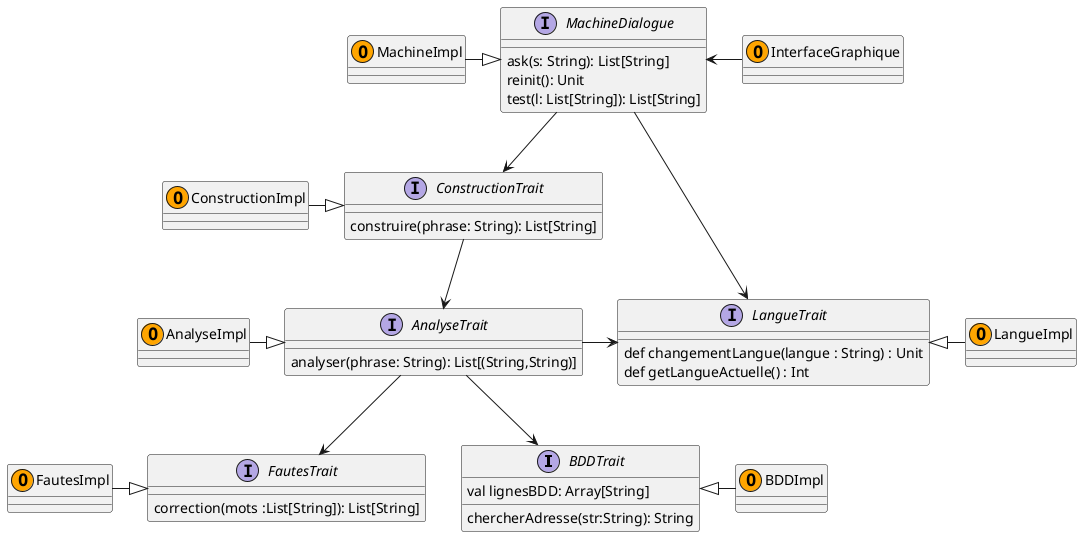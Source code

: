 @startuml Avatar

interface BDDTrait{
	val lignesBDD: Array[String]
	chercherAdresse(str:String): String
}

interface MachineDialogue {
	ask(s: String): List[String]
	reinit(): Unit
	test(l: List[String]): List[String]
}

interface ConstructionTrait{
	construire(phrase: String): List[String]
}

interface InterfaceGraphique{

}

interface FautesTrait{
	correction(mots :List[String]): List[String]
}

interface AnalyseTrait{
	analyser(phrase: String): List[(String,String)]
}

interface LangueTrait{
	def changementLangue(langue : String) : Unit
	def getLangueActuelle() : Int
}


class MachineImpl <<(O,Orange)>>
class InterfaceGraphique <<(O,Orange)>>
class ConstructionImpl <<(O,Orange)>>
class AnalyseImpl <<(O,Orange)>>
class BDDImpl <<(O,Orange)>>
class FautesImpl <<(O,Orange)>>
class LangueImpl <<(O,Orange)>>

MachineImpl -|> MachineDialogue
BDDTrait <|-  BDDImpl
ConstructionImpl -|>  ConstructionTrait
AnalyseImpl -|>  AnalyseTrait
FautesImpl -|> FautesTrait
LangueTrait <|-  LangueImpl

MachineDialogue --> ConstructionTrait
MachineDialogue <- InterfaceGraphique
ConstructionTrait --> AnalyseTrait

AnalyseTrait -> LangueTrait
AnalyseTrait --> FautesTrait
AnalyseTrait --> BDDTrait
MachineDialogue --> LangueTrait

@enduml
